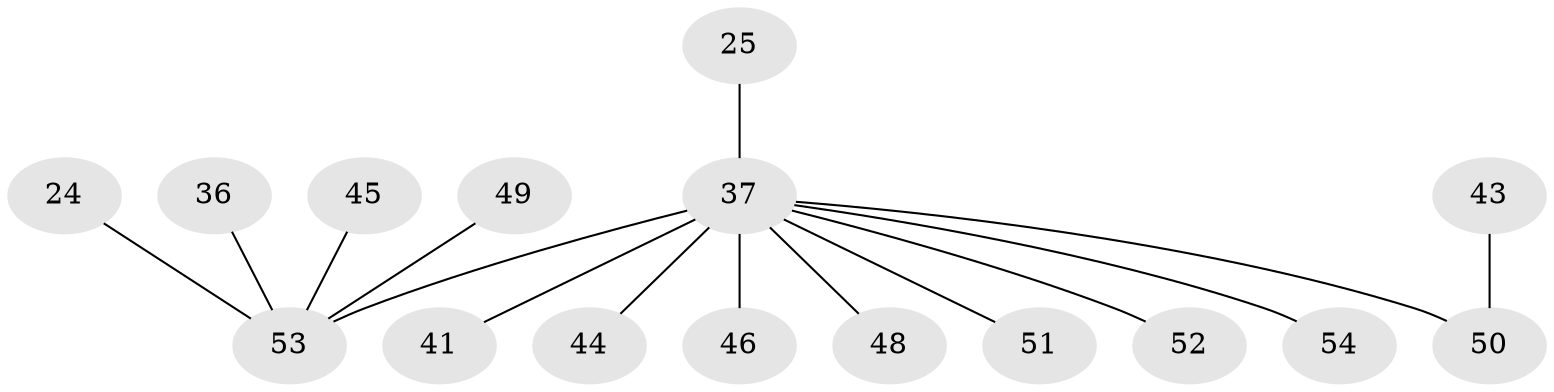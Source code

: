 // original degree distribution, {17: 0.018518518518518517, 5: 0.037037037037037035, 7: 0.018518518518518517, 1: 0.48148148148148145, 10: 0.018518518518518517, 6: 0.018518518518518517, 2: 0.3148148148148148, 3: 0.07407407407407407, 4: 0.018518518518518517}
// Generated by graph-tools (version 1.1) at 2025/51/03/04/25 21:51:52]
// undirected, 16 vertices, 15 edges
graph export_dot {
graph [start="1"]
  node [color=gray90,style=filled];
  24;
  25 [super="+19"];
  36;
  37 [super="+32"];
  41 [super="+29"];
  43;
  44 [super="+40"];
  45 [super="+28"];
  46;
  48 [super="+13+39+26+38"];
  49;
  50 [super="+12+23"];
  51 [super="+47"];
  52 [super="+15"];
  53 [super="+34+7+35"];
  54 [super="+31+42"];
  24 -- 53;
  25 -- 37 [weight=2];
  36 -- 53;
  37 -- 41;
  37 -- 44;
  37 -- 46;
  37 -- 48 [weight=2];
  37 -- 50 [weight=3];
  37 -- 51;
  37 -- 52;
  37 -- 53 [weight=6];
  37 -- 54;
  43 -- 50;
  45 -- 53;
  49 -- 53;
}
